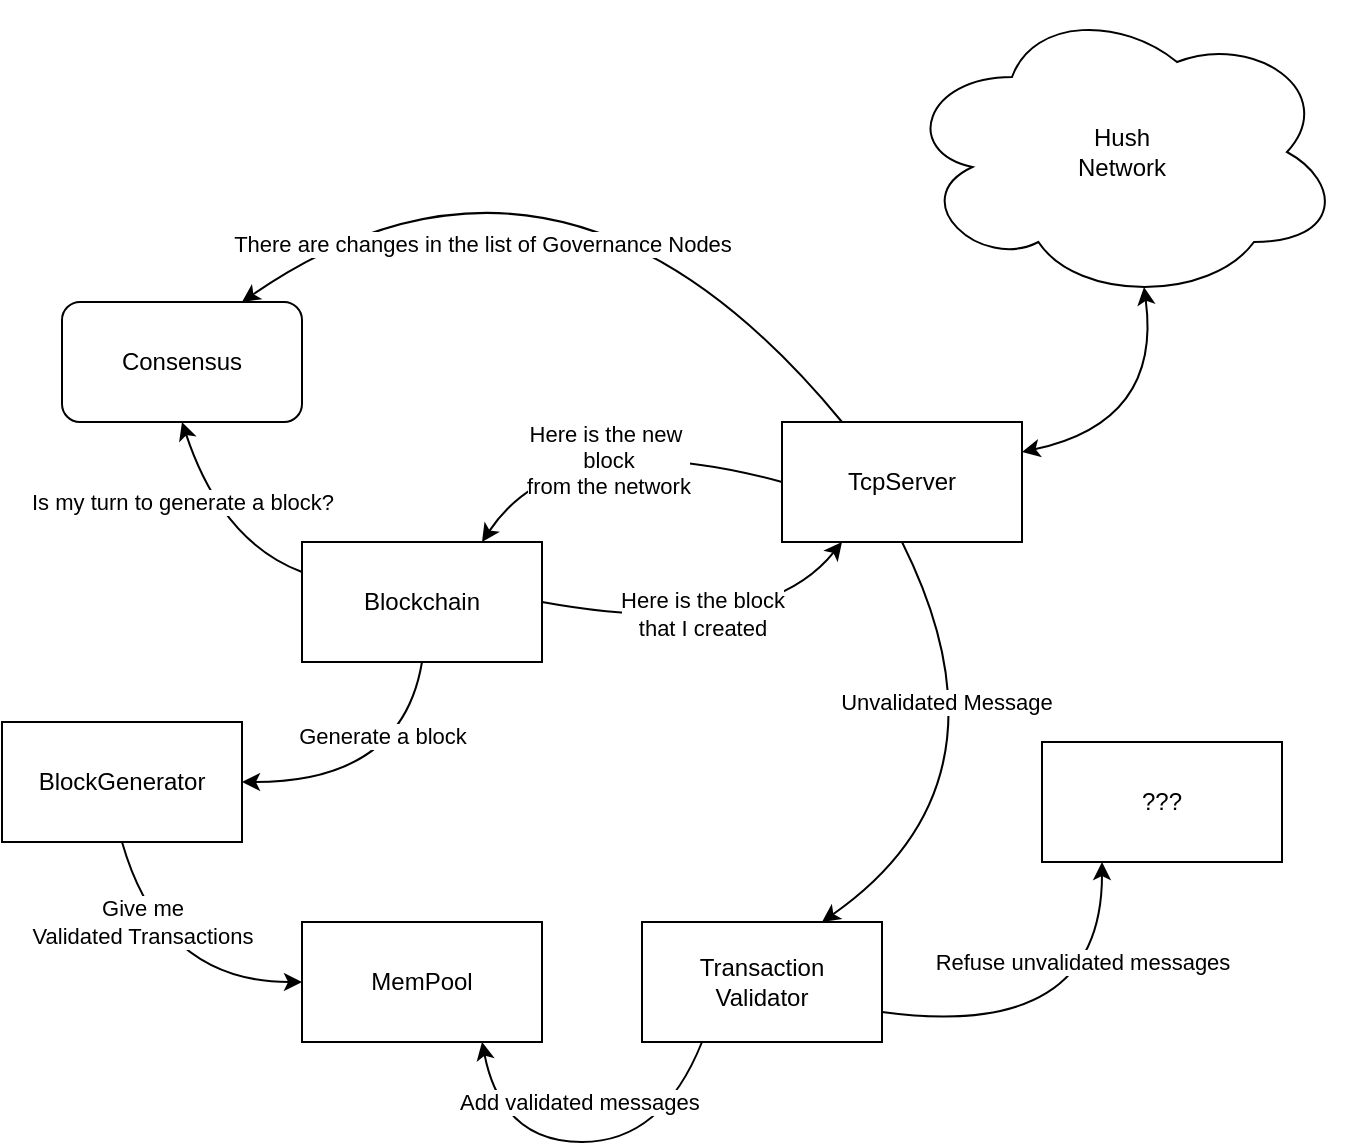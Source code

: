 <mxfile version="22.0.6" type="github">
  <diagram name="Page-1" id="uhsSb0X_R_Yg9BaTIFXA">
    <mxGraphModel dx="1399" dy="766" grid="1" gridSize="10" guides="1" tooltips="1" connect="1" arrows="1" fold="1" page="1" pageScale="1" pageWidth="850" pageHeight="1100" math="0" shadow="0">
      <root>
        <mxCell id="0" />
        <mxCell id="1" parent="0" />
        <mxCell id="653B0RV7WESj4wuVrqok-1" value="BlockGenerator" style="rounded=0;whiteSpace=wrap;html=1;" parent="1" vertex="1">
          <mxGeometry x="130" y="530" width="120" height="60" as="geometry" />
        </mxCell>
        <mxCell id="653B0RV7WESj4wuVrqok-2" value="MemPool" style="rounded=0;whiteSpace=wrap;html=1;" parent="1" vertex="1">
          <mxGeometry x="280" y="630" width="120" height="60" as="geometry" />
        </mxCell>
        <mxCell id="653B0RV7WESj4wuVrqok-3" value="Blockchain" style="rounded=0;whiteSpace=wrap;html=1;" parent="1" vertex="1">
          <mxGeometry x="280" y="440" width="120" height="60" as="geometry" />
        </mxCell>
        <mxCell id="653B0RV7WESj4wuVrqok-4" value="" style="curved=1;endArrow=classic;html=1;rounded=0;entryX=1;entryY=0.5;entryDx=0;entryDy=0;exitX=0.5;exitY=1;exitDx=0;exitDy=0;" parent="1" source="653B0RV7WESj4wuVrqok-3" target="653B0RV7WESj4wuVrqok-1" edge="1">
          <mxGeometry width="50" height="50" relative="1" as="geometry">
            <mxPoint x="160" y="730" as="sourcePoint" />
            <mxPoint x="210" y="680" as="targetPoint" />
            <Array as="points">
              <mxPoint x="330" y="560" />
            </Array>
          </mxGeometry>
        </mxCell>
        <mxCell id="653B0RV7WESj4wuVrqok-5" value="Generate a block" style="edgeLabel;html=1;align=center;verticalAlign=middle;resizable=0;points=[];" parent="653B0RV7WESj4wuVrqok-4" vertex="1" connectable="0">
          <mxGeometry x="-0.435" y="-14" relative="1" as="geometry">
            <mxPoint as="offset" />
          </mxGeometry>
        </mxCell>
        <mxCell id="653B0RV7WESj4wuVrqok-6" value="" style="curved=1;endArrow=classic;html=1;rounded=0;entryX=0;entryY=0.5;entryDx=0;entryDy=0;exitX=0.5;exitY=1;exitDx=0;exitDy=0;" parent="1" source="653B0RV7WESj4wuVrqok-1" target="653B0RV7WESj4wuVrqok-2" edge="1">
          <mxGeometry width="50" height="50" relative="1" as="geometry">
            <mxPoint x="170" y="690" as="sourcePoint" />
            <mxPoint x="220" y="640" as="targetPoint" />
            <Array as="points">
              <mxPoint x="210" y="660" />
            </Array>
          </mxGeometry>
        </mxCell>
        <mxCell id="653B0RV7WESj4wuVrqok-7" value="Give me &lt;br&gt;Validated Transactions" style="edgeLabel;html=1;align=center;verticalAlign=middle;resizable=0;points=[];" parent="653B0RV7WESj4wuVrqok-6" vertex="1" connectable="0">
          <mxGeometry x="-0.271" y="11" relative="1" as="geometry">
            <mxPoint x="-15" y="-7" as="offset" />
          </mxGeometry>
        </mxCell>
        <mxCell id="653B0RV7WESj4wuVrqok-8" value="" style="curved=1;endArrow=classic;html=1;rounded=0;exitX=0;exitY=0.25;exitDx=0;exitDy=0;entryX=0.5;entryY=1;entryDx=0;entryDy=0;" parent="1" source="653B0RV7WESj4wuVrqok-3" target="jbv1-zVshfmtFaP_VvGI-3" edge="1">
          <mxGeometry width="50" height="50" relative="1" as="geometry">
            <mxPoint x="240" y="470" as="sourcePoint" />
            <mxPoint x="320" y="390" as="targetPoint" />
            <Array as="points">
              <mxPoint x="240" y="440" />
            </Array>
          </mxGeometry>
        </mxCell>
        <mxCell id="653B0RV7WESj4wuVrqok-9" value="Is my turn to generate a block?" style="edgeLabel;html=1;align=center;verticalAlign=middle;resizable=0;points=[];" parent="653B0RV7WESj4wuVrqok-8" vertex="1" connectable="0">
          <mxGeometry x="0.065" y="-2" relative="1" as="geometry">
            <mxPoint x="-18" y="-7" as="offset" />
          </mxGeometry>
        </mxCell>
        <mxCell id="653B0RV7WESj4wuVrqok-10" value="" style="curved=1;endArrow=classic;html=1;rounded=0;entryX=0.75;entryY=0;entryDx=0;entryDy=0;exitX=0;exitY=0.5;exitDx=0;exitDy=0;" parent="1" source="653B0RV7WESj4wuVrqok-11" target="653B0RV7WESj4wuVrqok-3" edge="1">
          <mxGeometry width="50" height="50" relative="1" as="geometry">
            <mxPoint x="500" y="420" as="sourcePoint" />
            <mxPoint x="520" y="510" as="targetPoint" />
            <Array as="points">
              <mxPoint x="410" y="380" />
            </Array>
          </mxGeometry>
        </mxCell>
        <mxCell id="653B0RV7WESj4wuVrqok-12" value="Here is the new&amp;nbsp;&lt;br&gt;block&lt;br&gt;from the network" style="edgeLabel;html=1;align=center;verticalAlign=middle;resizable=0;points=[];" parent="653B0RV7WESj4wuVrqok-10" vertex="1" connectable="0">
          <mxGeometry x="-0.067" y="12" relative="1" as="geometry">
            <mxPoint as="offset" />
          </mxGeometry>
        </mxCell>
        <mxCell id="653B0RV7WESj4wuVrqok-11" value="TcpServer" style="rounded=0;whiteSpace=wrap;html=1;" parent="1" vertex="1">
          <mxGeometry x="520" y="380" width="120" height="60" as="geometry" />
        </mxCell>
        <mxCell id="653B0RV7WESj4wuVrqok-13" value="" style="curved=1;endArrow=classic;html=1;rounded=0;entryX=0.25;entryY=1;entryDx=0;entryDy=0;exitX=1;exitY=0.5;exitDx=0;exitDy=0;" parent="1" source="653B0RV7WESj4wuVrqok-3" target="653B0RV7WESj4wuVrqok-11" edge="1">
          <mxGeometry width="50" height="50" relative="1" as="geometry">
            <mxPoint x="410" y="520" as="sourcePoint" />
            <mxPoint x="500" y="520" as="targetPoint" />
            <Array as="points">
              <mxPoint x="510" y="490" />
            </Array>
          </mxGeometry>
        </mxCell>
        <mxCell id="653B0RV7WESj4wuVrqok-14" value="Here is the block&lt;br&gt;that I created" style="edgeLabel;html=1;align=center;verticalAlign=middle;resizable=0;points=[];" parent="653B0RV7WESj4wuVrqok-13" vertex="1" connectable="0">
          <mxGeometry x="-0.095" y="9" relative="1" as="geometry">
            <mxPoint as="offset" />
          </mxGeometry>
        </mxCell>
        <mxCell id="jbv1-zVshfmtFaP_VvGI-1" value="" style="curved=1;endArrow=classic;html=1;rounded=0;exitX=0.5;exitY=1;exitDx=0;exitDy=0;entryX=0.75;entryY=0;entryDx=0;entryDy=0;" edge="1" parent="1" source="653B0RV7WESj4wuVrqok-11" target="jbv1-zVshfmtFaP_VvGI-4">
          <mxGeometry width="50" height="50" relative="1" as="geometry">
            <mxPoint x="640" y="570" as="sourcePoint" />
            <mxPoint x="580" y="610" as="targetPoint" />
            <Array as="points">
              <mxPoint x="640" y="560" />
            </Array>
          </mxGeometry>
        </mxCell>
        <mxCell id="jbv1-zVshfmtFaP_VvGI-2" value="Unvalidated Message" style="edgeLabel;html=1;align=center;verticalAlign=middle;resizable=0;points=[];" vertex="1" connectable="0" parent="jbv1-zVshfmtFaP_VvGI-1">
          <mxGeometry x="-0.364" y="-16" relative="1" as="geometry">
            <mxPoint as="offset" />
          </mxGeometry>
        </mxCell>
        <mxCell id="jbv1-zVshfmtFaP_VvGI-3" value="Consensus" style="rounded=1;whiteSpace=wrap;html=1;" vertex="1" parent="1">
          <mxGeometry x="160" y="320" width="120" height="60" as="geometry" />
        </mxCell>
        <mxCell id="jbv1-zVshfmtFaP_VvGI-4" value="Transaction&lt;br&gt;Validator" style="rounded=0;whiteSpace=wrap;html=1;" vertex="1" parent="1">
          <mxGeometry x="450" y="630" width="120" height="60" as="geometry" />
        </mxCell>
        <mxCell id="jbv1-zVshfmtFaP_VvGI-5" value="" style="curved=1;endArrow=classic;html=1;rounded=0;entryX=0.75;entryY=1;entryDx=0;entryDy=0;exitX=0.25;exitY=1;exitDx=0;exitDy=0;" edge="1" parent="1" source="jbv1-zVshfmtFaP_VvGI-4" target="653B0RV7WESj4wuVrqok-2">
          <mxGeometry width="50" height="50" relative="1" as="geometry">
            <mxPoint x="310" y="770" as="sourcePoint" />
            <mxPoint x="360" y="720" as="targetPoint" />
            <Array as="points">
              <mxPoint x="460" y="740" />
              <mxPoint x="380" y="740" />
            </Array>
          </mxGeometry>
        </mxCell>
        <mxCell id="jbv1-zVshfmtFaP_VvGI-6" value="Add validated messages&amp;nbsp;" style="edgeLabel;html=1;align=center;verticalAlign=middle;resizable=0;points=[];" vertex="1" connectable="0" parent="jbv1-zVshfmtFaP_VvGI-5">
          <mxGeometry x="0.189" y="-4" relative="1" as="geometry">
            <mxPoint x="16" y="-16" as="offset" />
          </mxGeometry>
        </mxCell>
        <mxCell id="jbv1-zVshfmtFaP_VvGI-7" value="" style="curved=1;endArrow=classic;html=1;rounded=0;exitX=1;exitY=0.75;exitDx=0;exitDy=0;entryX=0.25;entryY=1;entryDx=0;entryDy=0;" edge="1" parent="1" source="jbv1-zVshfmtFaP_VvGI-4" target="jbv1-zVshfmtFaP_VvGI-9">
          <mxGeometry width="50" height="50" relative="1" as="geometry">
            <mxPoint x="630" y="700" as="sourcePoint" />
            <mxPoint x="690" y="600" as="targetPoint" />
            <Array as="points">
              <mxPoint x="680" y="690" />
            </Array>
          </mxGeometry>
        </mxCell>
        <mxCell id="jbv1-zVshfmtFaP_VvGI-8" value="Refuse unvalidated messages" style="edgeLabel;html=1;align=center;verticalAlign=middle;resizable=0;points=[];" vertex="1" connectable="0" parent="jbv1-zVshfmtFaP_VvGI-7">
          <mxGeometry x="-0.162" y="25" relative="1" as="geometry">
            <mxPoint x="13" y="-12" as="offset" />
          </mxGeometry>
        </mxCell>
        <mxCell id="jbv1-zVshfmtFaP_VvGI-9" value="???" style="rounded=0;whiteSpace=wrap;html=1;" vertex="1" parent="1">
          <mxGeometry x="650" y="540" width="120" height="60" as="geometry" />
        </mxCell>
        <mxCell id="jbv1-zVshfmtFaP_VvGI-10" value="Hush&lt;br&gt;Network" style="ellipse;shape=cloud;whiteSpace=wrap;html=1;" vertex="1" parent="1">
          <mxGeometry x="580" y="170" width="220" height="150" as="geometry" />
        </mxCell>
        <mxCell id="jbv1-zVshfmtFaP_VvGI-11" value="" style="curved=1;endArrow=classic;startArrow=classic;html=1;rounded=0;entryX=0.55;entryY=0.95;entryDx=0;entryDy=0;entryPerimeter=0;exitX=1;exitY=0.25;exitDx=0;exitDy=0;" edge="1" parent="1" source="653B0RV7WESj4wuVrqok-11" target="jbv1-zVshfmtFaP_VvGI-10">
          <mxGeometry width="50" height="50" relative="1" as="geometry">
            <mxPoint x="670" y="340" as="sourcePoint" />
            <mxPoint x="720" y="290" as="targetPoint" />
            <Array as="points">
              <mxPoint x="710" y="380" />
            </Array>
          </mxGeometry>
        </mxCell>
        <mxCell id="jbv1-zVshfmtFaP_VvGI-13" value="" style="curved=1;endArrow=classic;html=1;rounded=0;entryX=0.75;entryY=0;entryDx=0;entryDy=0;exitX=0.25;exitY=0;exitDx=0;exitDy=0;" edge="1" parent="1" source="653B0RV7WESj4wuVrqok-11" target="jbv1-zVshfmtFaP_VvGI-3">
          <mxGeometry width="50" height="50" relative="1" as="geometry">
            <mxPoint x="360" y="300" as="sourcePoint" />
            <mxPoint x="410" y="250" as="targetPoint" />
            <Array as="points">
              <mxPoint x="410" y="210" />
            </Array>
          </mxGeometry>
        </mxCell>
        <mxCell id="jbv1-zVshfmtFaP_VvGI-14" value="There are changes in the list of Governance Nodes" style="edgeLabel;html=1;align=center;verticalAlign=middle;resizable=0;points=[];" vertex="1" connectable="0" parent="jbv1-zVshfmtFaP_VvGI-13">
          <mxGeometry x="0.343" y="44" relative="1" as="geometry">
            <mxPoint x="-17" y="11" as="offset" />
          </mxGeometry>
        </mxCell>
      </root>
    </mxGraphModel>
  </diagram>
</mxfile>
